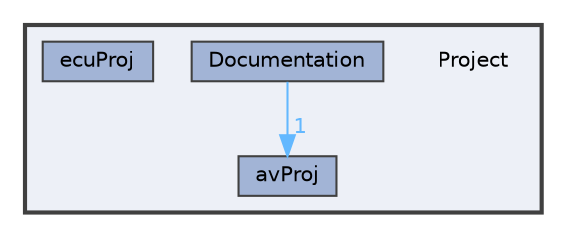 digraph "Project"
{
 // LATEX_PDF_SIZE
  bgcolor="transparent";
  edge [fontname=Helvetica,fontsize=10,labelfontname=Helvetica,labelfontsize=10];
  node [fontname=Helvetica,fontsize=10,shape=box,height=0.2,width=0.4];
  compound=true
  subgraph clusterdir_ffd1f789ec7bd0a45fc6ad92579c5070 {
    graph [ bgcolor="#edf0f7", pencolor="grey25", label="", fontname=Helvetica,fontsize=10 style="filled,bold", URL="dir_ffd1f789ec7bd0a45fc6ad92579c5070.html",tooltip=""]
    dir_ffd1f789ec7bd0a45fc6ad92579c5070 [shape=plaintext, label="Project"];
  dir_922ec3a93220362acb6c052eeec50f2b [label="avProj", fillcolor="#a2b4d6", color="grey25", style="filled", URL="dir_922ec3a93220362acb6c052eeec50f2b.html",tooltip=""];
  dir_73777efa4173cf10824c160a027a819d [label="Documentation", fillcolor="#a2b4d6", color="grey25", style="filled", URL="dir_73777efa4173cf10824c160a027a819d.html",tooltip=""];
  dir_6c07f8937ee615ae0ed6bc2bc2fde259 [label="ecuProj", fillcolor="#a2b4d6", color="grey25", style="filled", URL="dir_6c07f8937ee615ae0ed6bc2bc2fde259.html",tooltip=""];
  }
  dir_73777efa4173cf10824c160a027a819d->dir_922ec3a93220362acb6c052eeec50f2b [headlabel="1", labeldistance=1.5 headhref="dir_000035_000006.html" color="steelblue1" fontcolor="steelblue1"];
}
